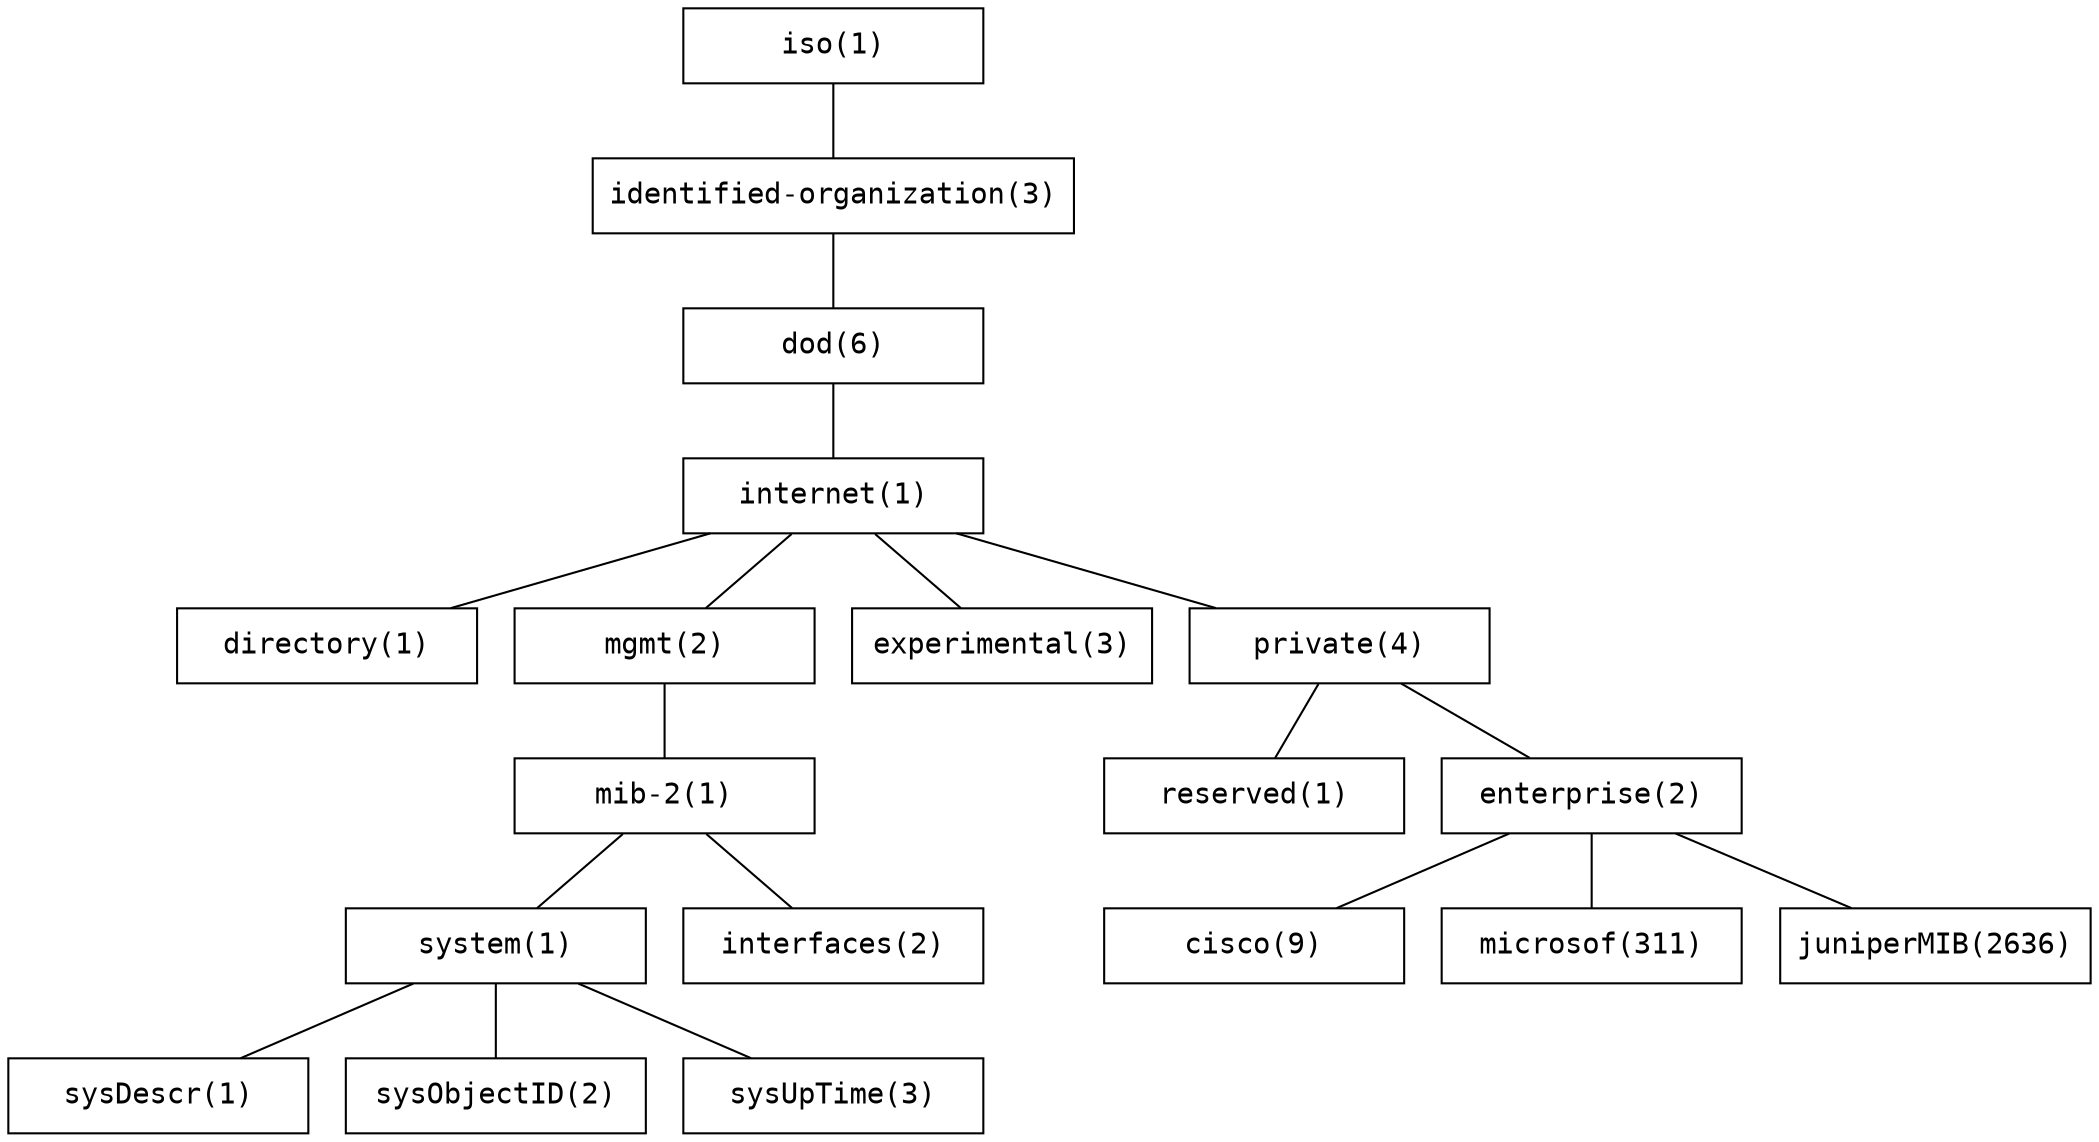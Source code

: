 graph MIB {
  graph [ concentrate=true ]

  node  [ fontname=Courier, shape=box, width=2 ];
  n1          [ label = "iso(1)" ];
  n13         [ label = "identified-organization(3)" ];
  n136        [ label = "dod(6)" ];
  n1361       [ label = "internet(1)" ];
  n13611      [ label = "directory(1)" ];
  n13612      [ label = "mgmt(2)" ];
  n136121     [ label = "mib-2(1)" ];
  n1361211    [ label = "system(1)" ];
  n13612111   [ label = "sysDescr(1)" ];
  n13612112   [ label = "sysObjectID(2)" ];
  n13612113   [ label = "sysUpTime(3)" ];
  n1361212    [ label = "interfaces(2)" ];
  n13613      [ label = "experimental(3)" ];
  n13614      [ label = "private(4)" ];
  n136141     [ label = "reserved(1)" ];
  n136142     [ label = "enterprise(2)" ];
  n1361429    [ label = "cisco(9)" ];
  n136142311  [ label = "microsof(311)" ];
  n1361422636 [ label = "juniperMIB(2636)" ];

  n1         -- { n13 }
  n13        -- { n136 }
  n136       -- { n1361 }
  n1361      -- { n13611 n13612 n13613 n13614 }
  n13614     -- { n136141 n136142}
  n136142    -- { n1361429 n136142311 n1361422636 }
  n13612     -- { n136121 }
  n136121    -- { n1361211 n1361212 }
  n1361211   -- { n13612111 n13612112 n13612113 }
}